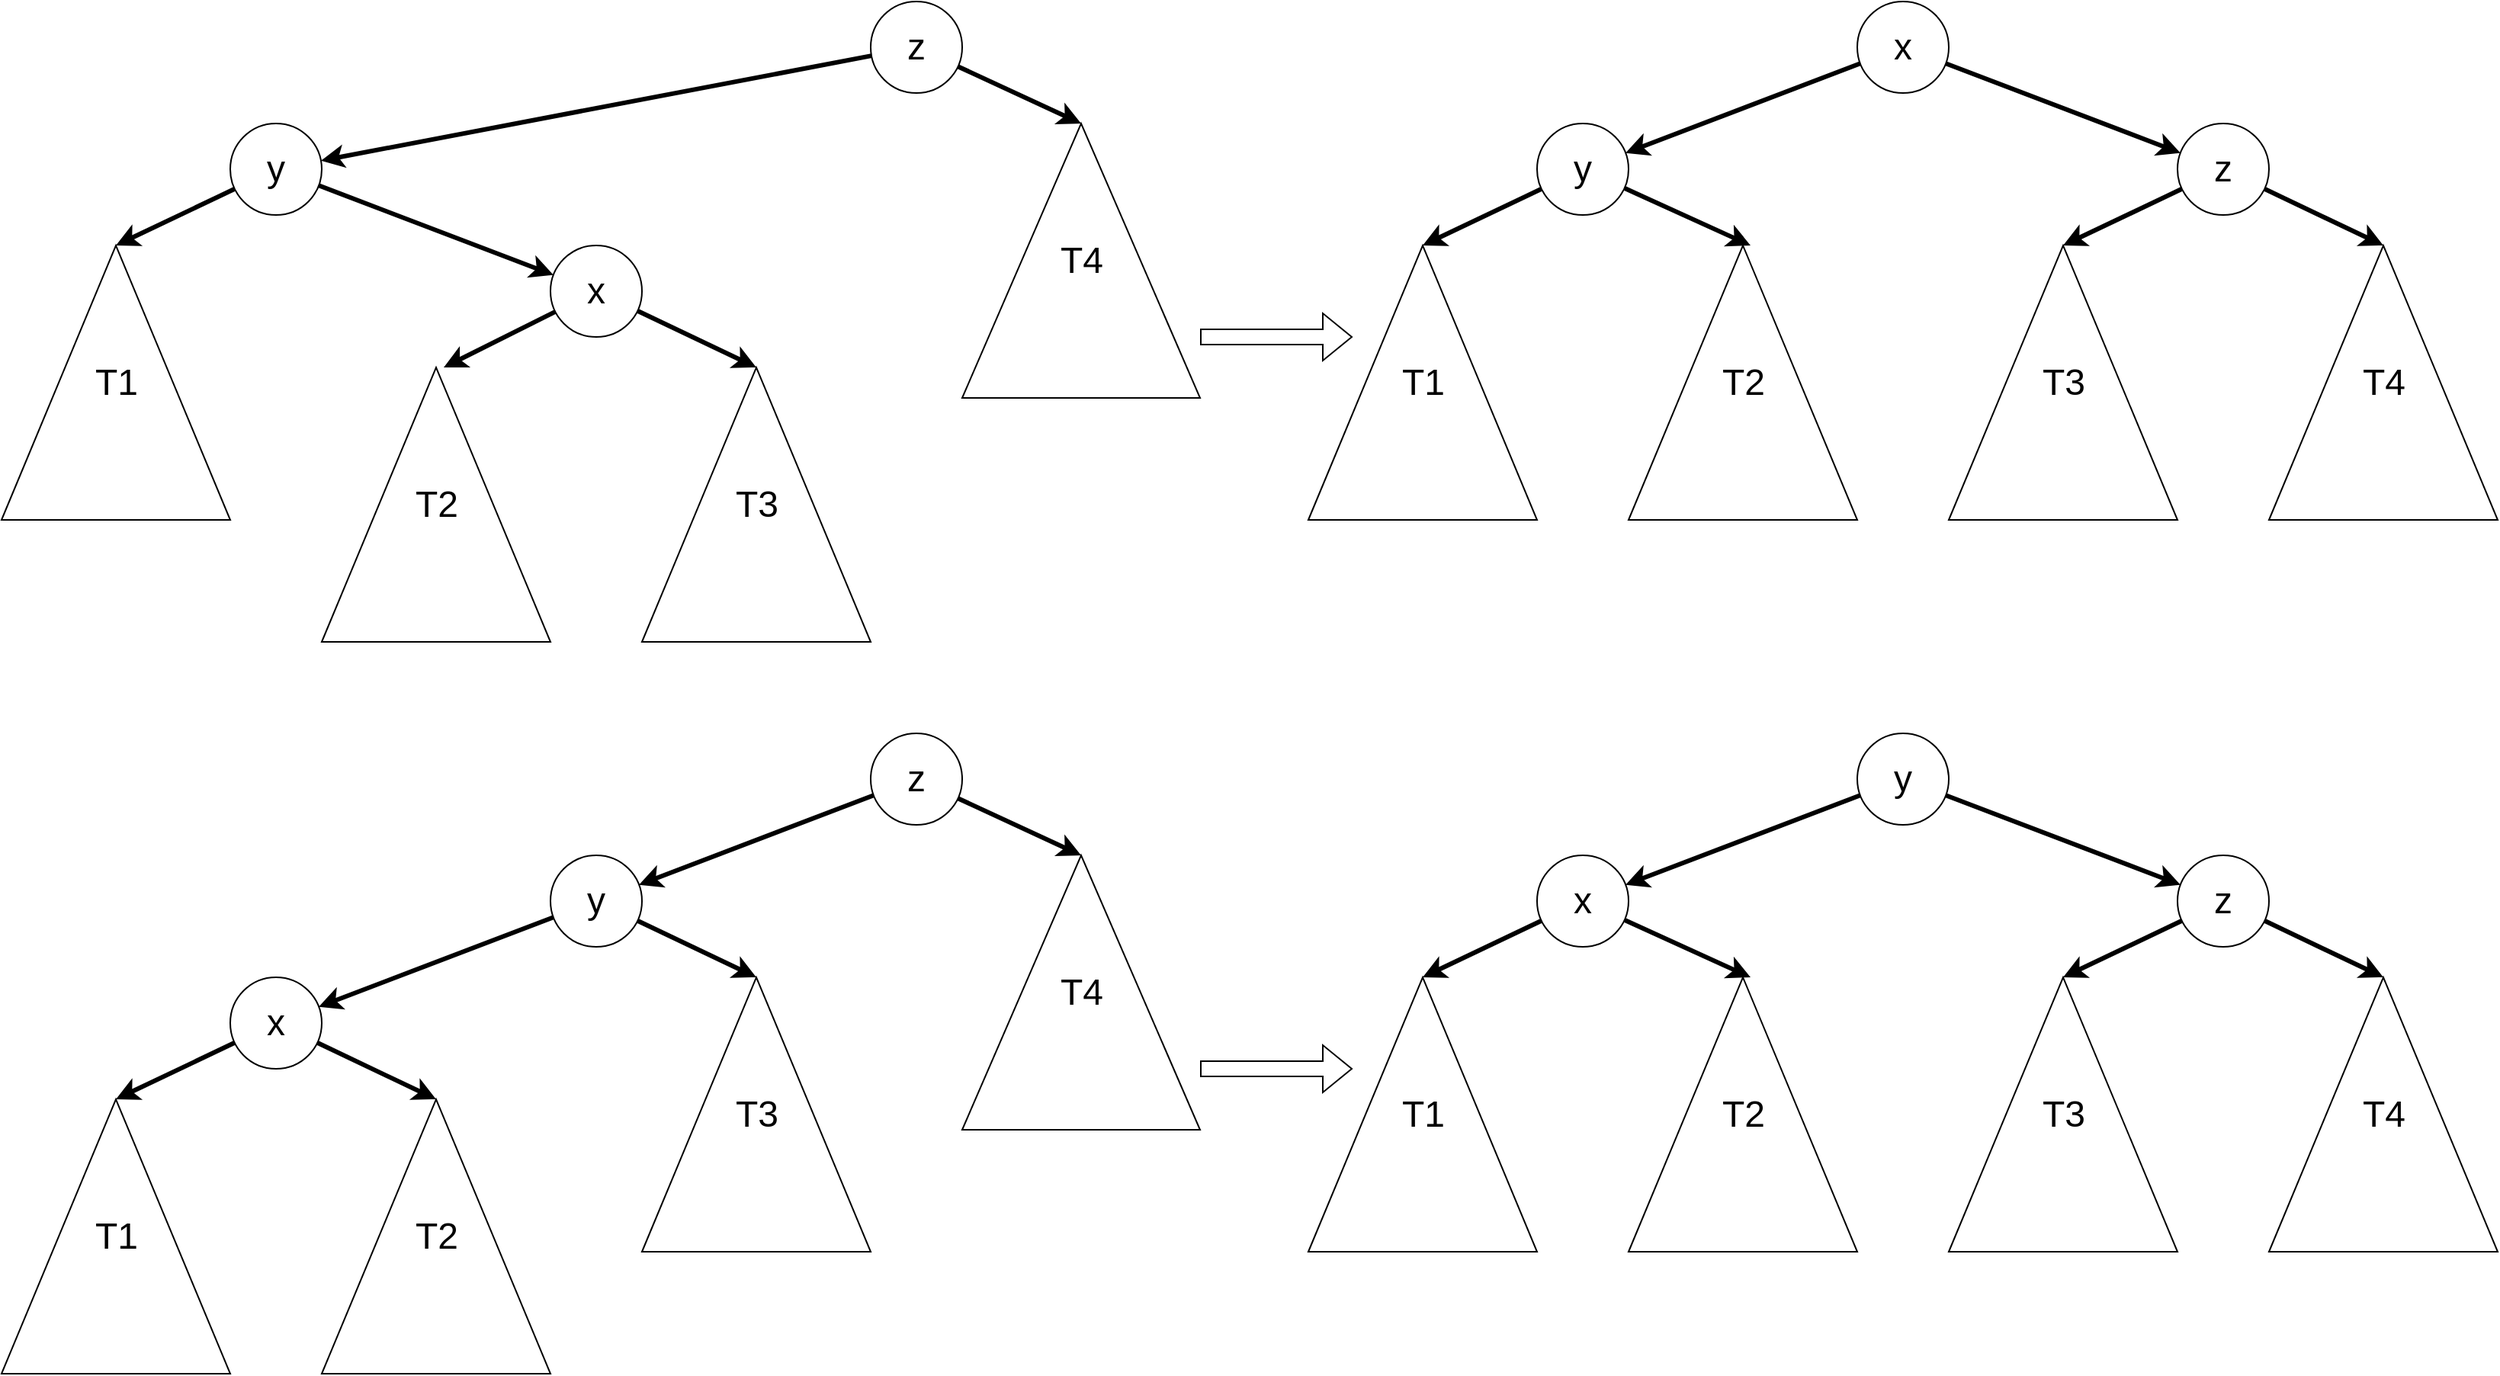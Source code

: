 <mxfile version="22.1.2" type="device">
  <diagram name="第 1 页" id="fTWcMeO9F7R36ArDCMYE">
    <mxGraphModel dx="2537" dy="1097" grid="1" gridSize="10" guides="1" tooltips="1" connect="1" arrows="1" fold="1" page="1" pageScale="1" pageWidth="827" pageHeight="1169" math="0" shadow="0">
      <root>
        <mxCell id="0" />
        <mxCell id="1" parent="0" />
        <mxCell id="I2w-nvI61mHt7ZdcxVMw-7" style="rounded=0;orthogonalLoop=1;jettySize=auto;html=1;strokeWidth=3;fontSize=24;" parent="1" source="I2w-nvI61mHt7ZdcxVMw-1" target="I2w-nvI61mHt7ZdcxVMw-2" edge="1">
          <mxGeometry relative="1" as="geometry" />
        </mxCell>
        <mxCell id="I2w-nvI61mHt7ZdcxVMw-8" style="rounded=0;orthogonalLoop=1;jettySize=auto;html=1;strokeWidth=3;entryX=0;entryY=0;entryDx=78;entryDy=0;entryPerimeter=0;fontSize=24;" parent="1" source="I2w-nvI61mHt7ZdcxVMw-1" target="I2w-nvI61mHt7ZdcxVMw-15" edge="1">
          <mxGeometry relative="1" as="geometry">
            <mxPoint x="405.352" y="92.898" as="targetPoint" />
          </mxGeometry>
        </mxCell>
        <mxCell id="I2w-nvI61mHt7ZdcxVMw-1" value="z" style="ellipse;whiteSpace=wrap;html=1;aspect=fixed;fontSize=24;" parent="1" vertex="1">
          <mxGeometry x="550" width="60" height="60" as="geometry" />
        </mxCell>
        <mxCell id="I2w-nvI61mHt7ZdcxVMw-2" value="y" style="ellipse;whiteSpace=wrap;html=1;aspect=fixed;fontSize=24;" parent="1" vertex="1">
          <mxGeometry x="130" y="80" width="60" height="60" as="geometry" />
        </mxCell>
        <mxCell id="I2w-nvI61mHt7ZdcxVMw-10" value="T1" style="verticalLabelPosition=middle;verticalAlign=middle;html=1;shape=mxgraph.basic.acute_triangle;dx=0.5;fontSize=24;labelPosition=center;align=center;" parent="1" vertex="1">
          <mxGeometry x="-20" y="160" width="150" height="180" as="geometry" />
        </mxCell>
        <mxCell id="I2w-nvI61mHt7ZdcxVMw-11" style="rounded=0;orthogonalLoop=1;jettySize=auto;html=1;entryX=0;entryY=0;entryDx=75;entryDy=0;entryPerimeter=0;strokeWidth=3;fontSize=24;" parent="1" source="I2w-nvI61mHt7ZdcxVMw-2" target="I2w-nvI61mHt7ZdcxVMw-10" edge="1">
          <mxGeometry relative="1" as="geometry" />
        </mxCell>
        <mxCell id="I2w-nvI61mHt7ZdcxVMw-12" value="T2" style="verticalLabelPosition=middle;verticalAlign=middle;html=1;shape=mxgraph.basic.acute_triangle;dx=0.5;fontSize=24;labelPosition=center;align=center;" parent="1" vertex="1">
          <mxGeometry x="190" y="240" width="150" height="180" as="geometry" />
        </mxCell>
        <mxCell id="I2w-nvI61mHt7ZdcxVMw-13" style="rounded=0;orthogonalLoop=1;jettySize=auto;html=1;strokeWidth=3;fontSize=24;" parent="1" source="I2w-nvI61mHt7ZdcxVMw-2" target="I2w-nvI61mHt7ZdcxVMw-18" edge="1">
          <mxGeometry relative="1" as="geometry">
            <mxPoint x="280" y="150" as="targetPoint" />
          </mxGeometry>
        </mxCell>
        <mxCell id="I2w-nvI61mHt7ZdcxVMw-15" value="T4" style="verticalLabelPosition=middle;verticalAlign=middle;html=1;shape=mxgraph.basic.acute_triangle;dx=0.5;fontSize=24;labelPosition=center;align=center;" parent="1" vertex="1">
          <mxGeometry x="610" y="80" width="156" height="180" as="geometry" />
        </mxCell>
        <mxCell id="I2w-nvI61mHt7ZdcxVMw-18" value="x" style="ellipse;whiteSpace=wrap;html=1;aspect=fixed;fontSize=24;" parent="1" vertex="1">
          <mxGeometry x="340" y="160" width="60" height="60" as="geometry" />
        </mxCell>
        <mxCell id="I2w-nvI61mHt7ZdcxVMw-19" value="T3" style="verticalLabelPosition=middle;verticalAlign=middle;html=1;shape=mxgraph.basic.acute_triangle;dx=0.5;fontSize=24;labelPosition=center;align=center;" parent="1" vertex="1">
          <mxGeometry x="400" y="240" width="150" height="180" as="geometry" />
        </mxCell>
        <mxCell id="I2w-nvI61mHt7ZdcxVMw-20" style="rounded=0;orthogonalLoop=1;jettySize=auto;html=1;entryX=0;entryY=0;entryDx=75;entryDy=0;entryPerimeter=0;strokeWidth=3;fontSize=24;" parent="1" source="I2w-nvI61mHt7ZdcxVMw-18" target="I2w-nvI61mHt7ZdcxVMw-19" edge="1">
          <mxGeometry relative="1" as="geometry" />
        </mxCell>
        <mxCell id="I2w-nvI61mHt7ZdcxVMw-22" style="rounded=0;orthogonalLoop=1;jettySize=auto;html=1;entryX=0;entryY=0;entryDx=80;entryDy=0;entryPerimeter=0;strokeWidth=3;fontSize=24;" parent="1" source="I2w-nvI61mHt7ZdcxVMw-18" target="I2w-nvI61mHt7ZdcxVMw-12" edge="1">
          <mxGeometry relative="1" as="geometry" />
        </mxCell>
        <mxCell id="I2w-nvI61mHt7ZdcxVMw-37" style="rounded=0;orthogonalLoop=1;jettySize=auto;html=1;strokeWidth=3;" parent="1" source="I2w-nvI61mHt7ZdcxVMw-46" target="I2w-nvI61mHt7ZdcxVMw-39" edge="1">
          <mxGeometry relative="1" as="geometry" />
        </mxCell>
        <mxCell id="I2w-nvI61mHt7ZdcxVMw-38" style="rounded=0;orthogonalLoop=1;jettySize=auto;html=1;strokeWidth=3;entryX=0;entryY=0;entryDx=75;entryDy=0;entryPerimeter=0;" parent="1" source="I2w-nvI61mHt7ZdcxVMw-39" target="I2w-nvI61mHt7ZdcxVMw-45" edge="1">
          <mxGeometry relative="1" as="geometry">
            <mxPoint x="1352.352" y="102.898" as="targetPoint" />
          </mxGeometry>
        </mxCell>
        <mxCell id="I2w-nvI61mHt7ZdcxVMw-39" value="z" style="ellipse;whiteSpace=wrap;html=1;aspect=fixed;fontSize=24;" parent="1" vertex="1">
          <mxGeometry x="1407" y="80" width="60" height="60" as="geometry" />
        </mxCell>
        <mxCell id="I2w-nvI61mHt7ZdcxVMw-40" value="y" style="ellipse;whiteSpace=wrap;html=1;aspect=fixed;fontSize=24;" parent="1" vertex="1">
          <mxGeometry x="987" y="80" width="60" height="60" as="geometry" />
        </mxCell>
        <mxCell id="I2w-nvI61mHt7ZdcxVMw-41" value="T1" style="verticalLabelPosition=middle;verticalAlign=middle;html=1;shape=mxgraph.basic.acute_triangle;dx=0.5;fontSize=24;labelPosition=center;align=center;" parent="1" vertex="1">
          <mxGeometry x="837" y="160" width="150" height="180" as="geometry" />
        </mxCell>
        <mxCell id="I2w-nvI61mHt7ZdcxVMw-42" style="rounded=0;orthogonalLoop=1;jettySize=auto;html=1;entryX=0;entryY=0;entryDx=75;entryDy=0;entryPerimeter=0;strokeWidth=3;" parent="1" source="I2w-nvI61mHt7ZdcxVMw-40" target="I2w-nvI61mHt7ZdcxVMw-41" edge="1">
          <mxGeometry relative="1" as="geometry" />
        </mxCell>
        <mxCell id="I2w-nvI61mHt7ZdcxVMw-43" value="T2" style="verticalLabelPosition=middle;verticalAlign=middle;html=1;shape=mxgraph.basic.acute_triangle;dx=0.5;fontSize=24;labelPosition=center;align=center;" parent="1" vertex="1">
          <mxGeometry x="1047" y="160" width="150" height="180" as="geometry" />
        </mxCell>
        <mxCell id="I2w-nvI61mHt7ZdcxVMw-44" style="rounded=0;orthogonalLoop=1;jettySize=auto;html=1;strokeWidth=3;" parent="1" source="I2w-nvI61mHt7ZdcxVMw-46" target="I2w-nvI61mHt7ZdcxVMw-40" edge="1">
          <mxGeometry relative="1" as="geometry">
            <mxPoint x="1227" y="160" as="sourcePoint" />
          </mxGeometry>
        </mxCell>
        <mxCell id="I2w-nvI61mHt7ZdcxVMw-45" value="T4" style="verticalLabelPosition=middle;verticalAlign=middle;html=1;shape=mxgraph.basic.acute_triangle;dx=0.5;fontSize=24;labelPosition=center;align=center;" parent="1" vertex="1">
          <mxGeometry x="1467" y="160" width="150" height="180" as="geometry" />
        </mxCell>
        <mxCell id="I2w-nvI61mHt7ZdcxVMw-46" value="x" style="ellipse;whiteSpace=wrap;html=1;aspect=fixed;fontSize=24;" parent="1" vertex="1">
          <mxGeometry x="1197" width="60" height="60" as="geometry" />
        </mxCell>
        <mxCell id="I2w-nvI61mHt7ZdcxVMw-47" value="T3" style="verticalLabelPosition=middle;verticalAlign=middle;html=1;shape=mxgraph.basic.acute_triangle;dx=0.5;fontSize=24;labelPosition=center;align=center;" parent="1" vertex="1">
          <mxGeometry x="1257" y="160" width="150" height="180" as="geometry" />
        </mxCell>
        <mxCell id="I2w-nvI61mHt7ZdcxVMw-48" style="rounded=0;orthogonalLoop=1;jettySize=auto;html=1;entryX=0;entryY=0;entryDx=75;entryDy=0;entryPerimeter=0;strokeWidth=3;" parent="1" source="I2w-nvI61mHt7ZdcxVMw-39" target="I2w-nvI61mHt7ZdcxVMw-47" edge="1">
          <mxGeometry relative="1" as="geometry" />
        </mxCell>
        <mxCell id="I2w-nvI61mHt7ZdcxVMw-49" style="rounded=0;orthogonalLoop=1;jettySize=auto;html=1;entryX=0;entryY=0;entryDx=80;entryDy=0;entryPerimeter=0;strokeWidth=3;" parent="1" source="I2w-nvI61mHt7ZdcxVMw-40" target="I2w-nvI61mHt7ZdcxVMw-43" edge="1">
          <mxGeometry relative="1" as="geometry" />
        </mxCell>
        <mxCell id="I2w-nvI61mHt7ZdcxVMw-51" style="rounded=0;orthogonalLoop=1;jettySize=auto;html=1;strokeWidth=3;entryX=0;entryY=0;entryDx=78;entryDy=0;entryPerimeter=0;" parent="1" source="I2w-nvI61mHt7ZdcxVMw-52" target="I2w-nvI61mHt7ZdcxVMw-58" edge="1">
          <mxGeometry relative="1" as="geometry">
            <mxPoint x="435.352" y="582.898" as="targetPoint" />
          </mxGeometry>
        </mxCell>
        <mxCell id="I2w-nvI61mHt7ZdcxVMw-63" style="rounded=0;orthogonalLoop=1;jettySize=auto;html=1;strokeWidth=3;" parent="1" source="I2w-nvI61mHt7ZdcxVMw-52" target="I2w-nvI61mHt7ZdcxVMw-59" edge="1">
          <mxGeometry relative="1" as="geometry" />
        </mxCell>
        <mxCell id="I2w-nvI61mHt7ZdcxVMw-52" value="z" style="ellipse;whiteSpace=wrap;html=1;aspect=fixed;fontSize=24;" parent="1" vertex="1">
          <mxGeometry x="550" y="480" width="60" height="60" as="geometry" />
        </mxCell>
        <mxCell id="I2w-nvI61mHt7ZdcxVMw-53" value="x" style="ellipse;whiteSpace=wrap;html=1;aspect=fixed;fontSize=24;" parent="1" vertex="1">
          <mxGeometry x="130" y="640" width="60" height="60" as="geometry" />
        </mxCell>
        <mxCell id="I2w-nvI61mHt7ZdcxVMw-56" value="T1" style="verticalLabelPosition=middle;verticalAlign=middle;html=1;shape=mxgraph.basic.acute_triangle;dx=0.5;fontSize=24;labelPosition=center;align=center;" parent="1" vertex="1">
          <mxGeometry x="-20" y="720" width="150" height="180" as="geometry" />
        </mxCell>
        <mxCell id="I2w-nvI61mHt7ZdcxVMw-58" value="T4" style="verticalLabelPosition=middle;verticalAlign=middle;html=1;shape=mxgraph.basic.acute_triangle;dx=0.5;fontSize=24;labelPosition=center;align=center;" parent="1" vertex="1">
          <mxGeometry x="610" y="560" width="156" height="180" as="geometry" />
        </mxCell>
        <mxCell id="I2w-nvI61mHt7ZdcxVMw-64" style="rounded=0;orthogonalLoop=1;jettySize=auto;html=1;strokeWidth=3;" parent="1" source="I2w-nvI61mHt7ZdcxVMw-59" target="I2w-nvI61mHt7ZdcxVMw-53" edge="1">
          <mxGeometry relative="1" as="geometry" />
        </mxCell>
        <mxCell id="I2w-nvI61mHt7ZdcxVMw-68" style="rounded=0;orthogonalLoop=1;jettySize=auto;html=1;strokeWidth=3;entryX=0;entryY=0;entryDx=75;entryDy=0;entryPerimeter=0;" parent="1" source="I2w-nvI61mHt7ZdcxVMw-59" target="I2w-nvI61mHt7ZdcxVMw-67" edge="1">
          <mxGeometry relative="1" as="geometry" />
        </mxCell>
        <mxCell id="I2w-nvI61mHt7ZdcxVMw-59" value="y" style="ellipse;whiteSpace=wrap;html=1;aspect=fixed;fontSize=24;" parent="1" vertex="1">
          <mxGeometry x="340" y="560" width="60" height="60" as="geometry" />
        </mxCell>
        <mxCell id="I2w-nvI61mHt7ZdcxVMw-60" value="T2" style="verticalLabelPosition=middle;verticalAlign=middle;html=1;shape=mxgraph.basic.acute_triangle;dx=0.5;fontSize=24;labelPosition=center;align=center;" parent="1" vertex="1">
          <mxGeometry x="190" y="720" width="150" height="180" as="geometry" />
        </mxCell>
        <mxCell id="I2w-nvI61mHt7ZdcxVMw-65" style="rounded=0;orthogonalLoop=1;jettySize=auto;html=1;entryX=0;entryY=0;entryDx=75;entryDy=0;entryPerimeter=0;strokeWidth=3;" parent="1" source="I2w-nvI61mHt7ZdcxVMw-53" target="I2w-nvI61mHt7ZdcxVMw-56" edge="1">
          <mxGeometry relative="1" as="geometry" />
        </mxCell>
        <mxCell id="I2w-nvI61mHt7ZdcxVMw-66" style="rounded=0;orthogonalLoop=1;jettySize=auto;html=1;entryX=0;entryY=0;entryDx=75;entryDy=0;entryPerimeter=0;strokeWidth=3;" parent="1" source="I2w-nvI61mHt7ZdcxVMw-53" target="I2w-nvI61mHt7ZdcxVMw-60" edge="1">
          <mxGeometry relative="1" as="geometry" />
        </mxCell>
        <mxCell id="I2w-nvI61mHt7ZdcxVMw-67" value="T3" style="verticalLabelPosition=middle;verticalAlign=middle;html=1;shape=mxgraph.basic.acute_triangle;dx=0.5;fontSize=24;labelPosition=center;align=center;" parent="1" vertex="1">
          <mxGeometry x="400" y="640" width="150" height="180" as="geometry" />
        </mxCell>
        <mxCell id="I2w-nvI61mHt7ZdcxVMw-82" value="" style="shape=flexArrow;endArrow=classic;html=1;rounded=0;" parent="1" edge="1">
          <mxGeometry width="50" height="50" relative="1" as="geometry">
            <mxPoint x="766" y="220" as="sourcePoint" />
            <mxPoint x="866" y="220" as="targetPoint" />
          </mxGeometry>
        </mxCell>
        <mxCell id="FVBLWtJPf-W7hMnqFSwj-1" style="rounded=0;orthogonalLoop=1;jettySize=auto;html=1;strokeWidth=3;" edge="1" parent="1" source="FVBLWtJPf-W7hMnqFSwj-10" target="FVBLWtJPf-W7hMnqFSwj-3">
          <mxGeometry relative="1" as="geometry" />
        </mxCell>
        <mxCell id="FVBLWtJPf-W7hMnqFSwj-2" style="rounded=0;orthogonalLoop=1;jettySize=auto;html=1;strokeWidth=3;entryX=0;entryY=0;entryDx=75;entryDy=0;entryPerimeter=0;" edge="1" parent="1" source="FVBLWtJPf-W7hMnqFSwj-3" target="FVBLWtJPf-W7hMnqFSwj-9">
          <mxGeometry relative="1" as="geometry">
            <mxPoint x="1352.352" y="582.898" as="targetPoint" />
          </mxGeometry>
        </mxCell>
        <mxCell id="FVBLWtJPf-W7hMnqFSwj-3" value="z" style="ellipse;whiteSpace=wrap;html=1;aspect=fixed;fontSize=24;" vertex="1" parent="1">
          <mxGeometry x="1407" y="560" width="60" height="60" as="geometry" />
        </mxCell>
        <mxCell id="FVBLWtJPf-W7hMnqFSwj-4" value="x" style="ellipse;whiteSpace=wrap;html=1;aspect=fixed;fontSize=24;" vertex="1" parent="1">
          <mxGeometry x="987" y="560" width="60" height="60" as="geometry" />
        </mxCell>
        <mxCell id="FVBLWtJPf-W7hMnqFSwj-5" value="T1" style="verticalLabelPosition=middle;verticalAlign=middle;html=1;shape=mxgraph.basic.acute_triangle;dx=0.5;fontSize=24;labelPosition=center;align=center;" vertex="1" parent="1">
          <mxGeometry x="837" y="640" width="150" height="180" as="geometry" />
        </mxCell>
        <mxCell id="FVBLWtJPf-W7hMnqFSwj-6" style="rounded=0;orthogonalLoop=1;jettySize=auto;html=1;entryX=0;entryY=0;entryDx=75;entryDy=0;entryPerimeter=0;strokeWidth=3;" edge="1" parent="1" source="FVBLWtJPf-W7hMnqFSwj-4" target="FVBLWtJPf-W7hMnqFSwj-5">
          <mxGeometry relative="1" as="geometry" />
        </mxCell>
        <mxCell id="FVBLWtJPf-W7hMnqFSwj-7" value="T2" style="verticalLabelPosition=middle;verticalAlign=middle;html=1;shape=mxgraph.basic.acute_triangle;dx=0.5;fontSize=24;labelPosition=center;align=center;" vertex="1" parent="1">
          <mxGeometry x="1047" y="640" width="150" height="180" as="geometry" />
        </mxCell>
        <mxCell id="FVBLWtJPf-W7hMnqFSwj-8" style="rounded=0;orthogonalLoop=1;jettySize=auto;html=1;strokeWidth=3;" edge="1" parent="1" source="FVBLWtJPf-W7hMnqFSwj-10" target="FVBLWtJPf-W7hMnqFSwj-4">
          <mxGeometry relative="1" as="geometry">
            <mxPoint x="1227" y="640" as="sourcePoint" />
          </mxGeometry>
        </mxCell>
        <mxCell id="FVBLWtJPf-W7hMnqFSwj-9" value="T4" style="verticalLabelPosition=middle;verticalAlign=middle;html=1;shape=mxgraph.basic.acute_triangle;dx=0.5;fontSize=24;labelPosition=center;align=center;" vertex="1" parent="1">
          <mxGeometry x="1467" y="640" width="150" height="180" as="geometry" />
        </mxCell>
        <mxCell id="FVBLWtJPf-W7hMnqFSwj-10" value="y" style="ellipse;whiteSpace=wrap;html=1;aspect=fixed;fontSize=24;" vertex="1" parent="1">
          <mxGeometry x="1197" y="480" width="60" height="60" as="geometry" />
        </mxCell>
        <mxCell id="FVBLWtJPf-W7hMnqFSwj-11" value="T3" style="verticalLabelPosition=middle;verticalAlign=middle;html=1;shape=mxgraph.basic.acute_triangle;dx=0.5;fontSize=24;labelPosition=center;align=center;" vertex="1" parent="1">
          <mxGeometry x="1257" y="640" width="150" height="180" as="geometry" />
        </mxCell>
        <mxCell id="FVBLWtJPf-W7hMnqFSwj-12" style="rounded=0;orthogonalLoop=1;jettySize=auto;html=1;entryX=0;entryY=0;entryDx=75;entryDy=0;entryPerimeter=0;strokeWidth=3;" edge="1" parent="1" source="FVBLWtJPf-W7hMnqFSwj-3" target="FVBLWtJPf-W7hMnqFSwj-11">
          <mxGeometry relative="1" as="geometry" />
        </mxCell>
        <mxCell id="FVBLWtJPf-W7hMnqFSwj-13" style="rounded=0;orthogonalLoop=1;jettySize=auto;html=1;entryX=0;entryY=0;entryDx=80;entryDy=0;entryPerimeter=0;strokeWidth=3;" edge="1" parent="1" source="FVBLWtJPf-W7hMnqFSwj-4" target="FVBLWtJPf-W7hMnqFSwj-7">
          <mxGeometry relative="1" as="geometry" />
        </mxCell>
        <mxCell id="FVBLWtJPf-W7hMnqFSwj-14" value="" style="shape=flexArrow;endArrow=classic;html=1;rounded=0;" edge="1" parent="1">
          <mxGeometry width="50" height="50" relative="1" as="geometry">
            <mxPoint x="766" y="700" as="sourcePoint" />
            <mxPoint x="866" y="700" as="targetPoint" />
          </mxGeometry>
        </mxCell>
      </root>
    </mxGraphModel>
  </diagram>
</mxfile>
